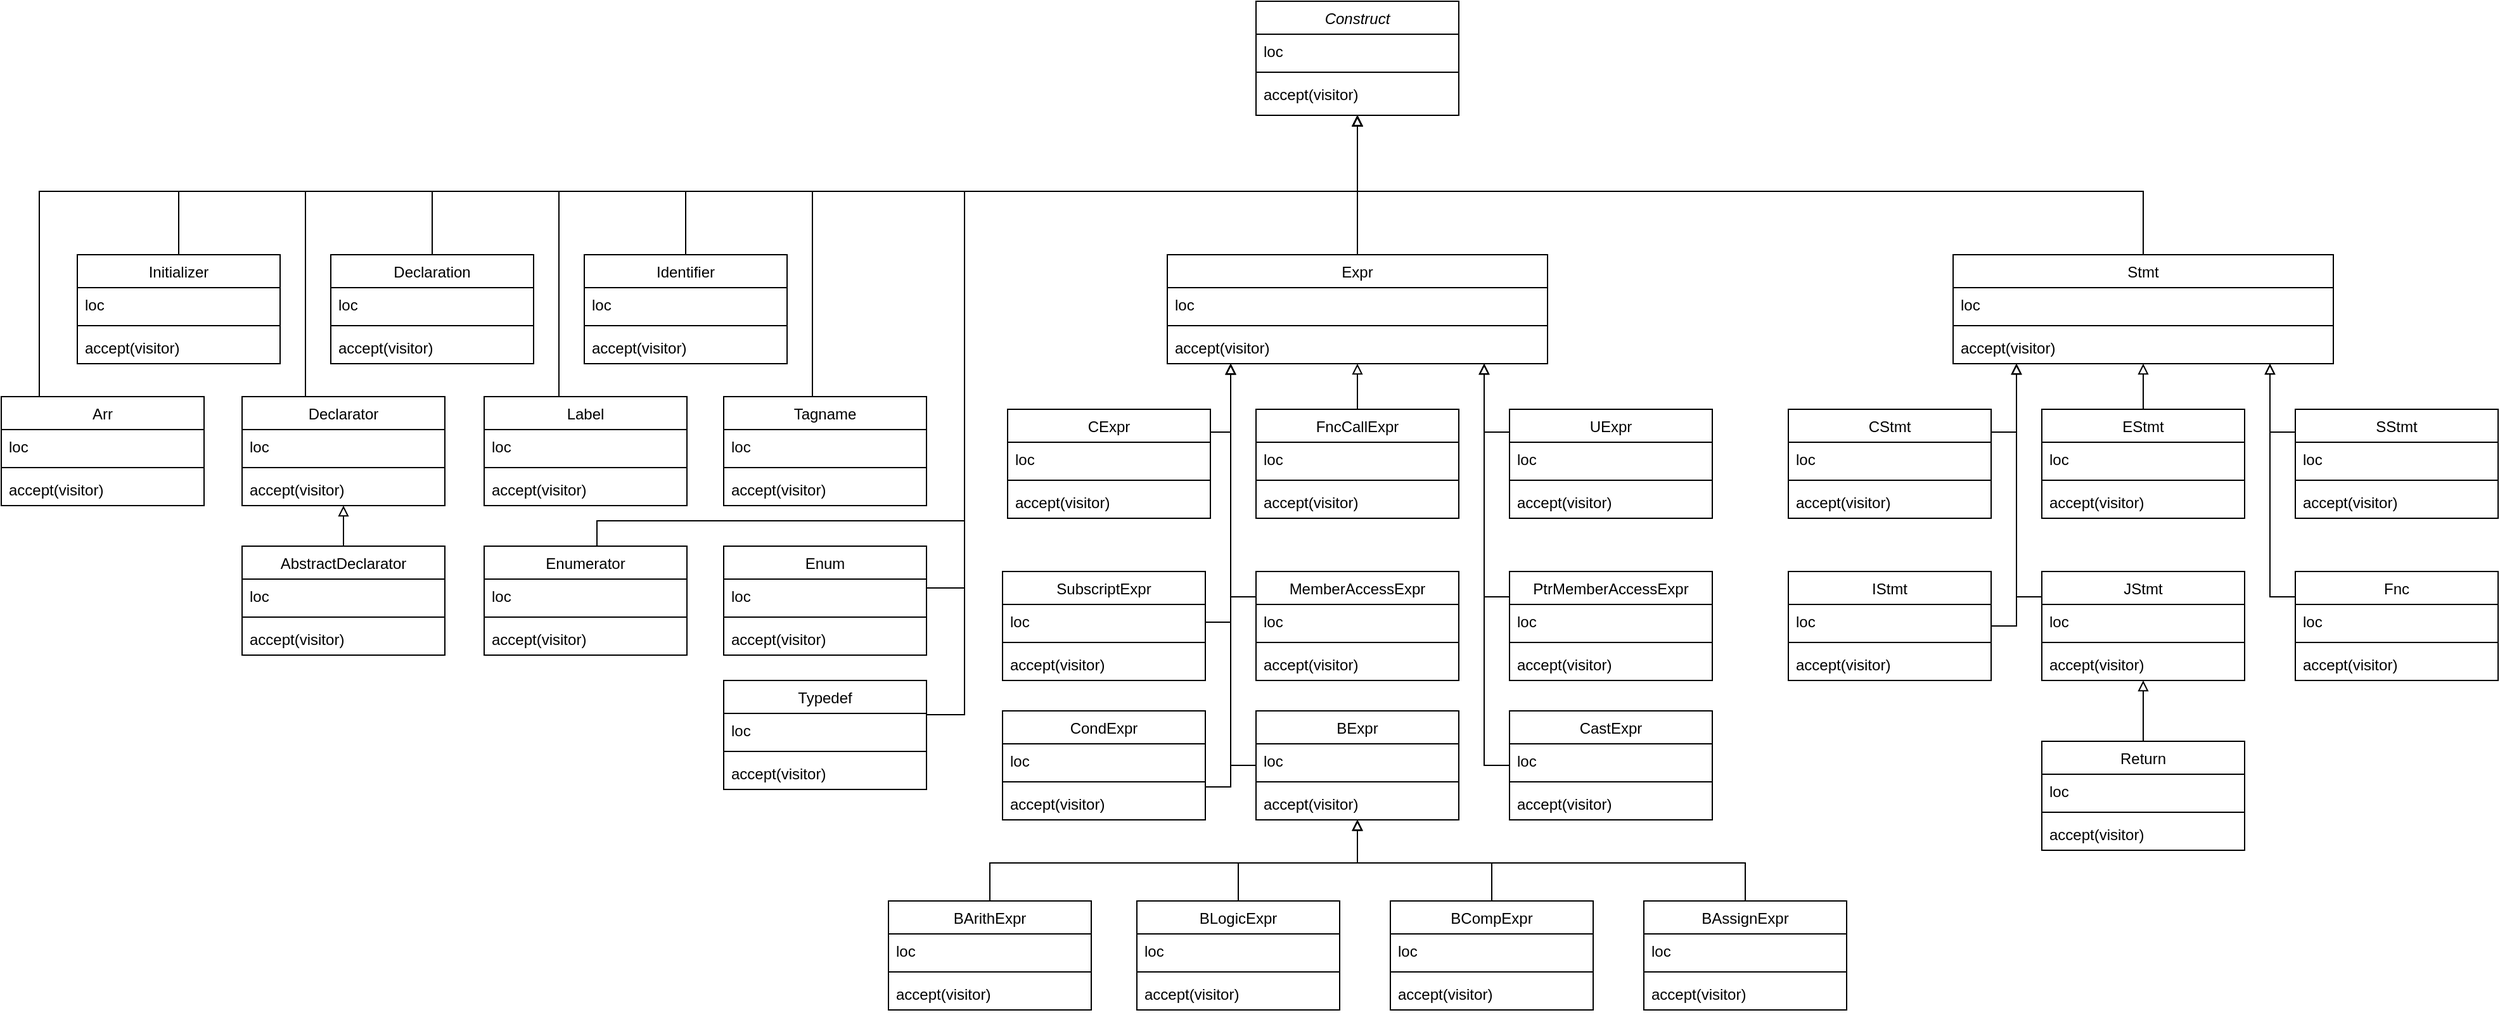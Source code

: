 <mxfile version="25.0.2">
  <diagram id="C5RBs43oDa-KdzZeNtuy" name="Page-1">
    <mxGraphModel dx="1404" dy="1299" grid="1" gridSize="10" guides="1" tooltips="1" connect="1" arrows="1" fold="1" page="1" pageScale="1" pageWidth="827" pageHeight="1169" math="0" shadow="0">
      <root>
        <mxCell id="WIyWlLk6GJQsqaUBKTNV-0" />
        <mxCell id="WIyWlLk6GJQsqaUBKTNV-1" parent="WIyWlLk6GJQsqaUBKTNV-0" />
        <mxCell id="WY_UJ87TMewJ3u5AnpAg-9" style="edgeStyle=orthogonalEdgeStyle;rounded=0;orthogonalLoop=1;jettySize=auto;html=1;endArrow=block;endFill=0;" edge="1" parent="WIyWlLk6GJQsqaUBKTNV-1" source="WY_UJ87TMewJ3u5AnpAg-5" target="ymBNnfjRftJev7QL5nc8-0">
          <mxGeometry relative="1" as="geometry">
            <Array as="points">
              <mxPoint x="1300" y="180" />
              <mxPoint x="1930" y="180" />
            </Array>
          </mxGeometry>
        </mxCell>
        <mxCell id="WY_UJ87TMewJ3u5AnpAg-4" style="edgeStyle=orthogonalEdgeStyle;rounded=0;orthogonalLoop=1;jettySize=auto;html=1;endArrow=block;endFill=0;" edge="1" parent="WIyWlLk6GJQsqaUBKTNV-1" source="WY_UJ87TMewJ3u5AnpAg-0" target="ymBNnfjRftJev7QL5nc8-0">
          <mxGeometry relative="1" as="geometry">
            <Array as="points">
              <mxPoint x="1330" y="440" />
              <mxPoint x="1620" y="440" />
              <mxPoint x="1620" y="180" />
              <mxPoint x="1930" y="180" />
            </Array>
          </mxGeometry>
        </mxCell>
        <mxCell id="ymBNnfjRftJev7QL5nc8-0" value="Construct" style="swimlane;fontStyle=2;align=center;verticalAlign=top;childLayout=stackLayout;horizontal=1;startSize=26;horizontalStack=0;resizeParent=1;resizeLast=0;collapsible=1;marginBottom=0;rounded=0;shadow=0;strokeWidth=1;" parent="WIyWlLk6GJQsqaUBKTNV-1" vertex="1">
          <mxGeometry x="1850" y="30" width="160" height="90" as="geometry">
            <mxRectangle x="940" y="120" width="160" height="26" as="alternateBounds" />
          </mxGeometry>
        </mxCell>
        <mxCell id="ymBNnfjRftJev7QL5nc8-3" value="loc" style="text;align=left;verticalAlign=top;spacingLeft=4;spacingRight=4;overflow=hidden;rotatable=0;points=[[0,0.5],[1,0.5]];portConstraint=eastwest;rounded=0;shadow=0;html=0;" parent="ymBNnfjRftJev7QL5nc8-0" vertex="1">
          <mxGeometry y="26" width="160" height="26" as="geometry" />
        </mxCell>
        <mxCell id="ymBNnfjRftJev7QL5nc8-4" value="" style="line;html=1;strokeWidth=1;align=left;verticalAlign=middle;spacingTop=-1;spacingLeft=3;spacingRight=3;rotatable=0;labelPosition=right;points=[];portConstraint=eastwest;" parent="ymBNnfjRftJev7QL5nc8-0" vertex="1">
          <mxGeometry y="52" width="160" height="8" as="geometry" />
        </mxCell>
        <mxCell id="ymBNnfjRftJev7QL5nc8-10" value="accept(visitor)" style="text;align=left;verticalAlign=top;spacingLeft=4;spacingRight=4;overflow=hidden;rotatable=0;points=[[0,0.5],[1,0.5]];portConstraint=eastwest;rounded=0;shadow=0;html=0;" parent="ymBNnfjRftJev7QL5nc8-0" vertex="1">
          <mxGeometry y="60" width="160" height="26" as="geometry" />
        </mxCell>
        <mxCell id="ymBNnfjRftJev7QL5nc8-166" style="edgeStyle=orthogonalEdgeStyle;rounded=0;orthogonalLoop=1;jettySize=auto;html=1;endArrow=block;endFill=0;" parent="WIyWlLk6GJQsqaUBKTNV-1" source="ymBNnfjRftJev7QL5nc8-6" target="ymBNnfjRftJev7QL5nc8-0" edge="1">
          <mxGeometry relative="1" as="geometry">
            <Array as="points">
              <mxPoint x="890" y="180" />
              <mxPoint x="1930" y="180" />
            </Array>
          </mxGeometry>
        </mxCell>
        <mxCell id="ymBNnfjRftJev7QL5nc8-6" value="Arr" style="swimlane;fontStyle=0;align=center;verticalAlign=top;childLayout=stackLayout;horizontal=1;startSize=26;horizontalStack=0;resizeParent=1;resizeLast=0;collapsible=1;marginBottom=0;rounded=0;shadow=0;strokeWidth=1;" parent="WIyWlLk6GJQsqaUBKTNV-1" vertex="1">
          <mxGeometry x="860" y="342" width="160" height="86" as="geometry">
            <mxRectangle x="340" y="380" width="170" height="26" as="alternateBounds" />
          </mxGeometry>
        </mxCell>
        <mxCell id="ymBNnfjRftJev7QL5nc8-19" value="loc" style="text;align=left;verticalAlign=top;spacingLeft=4;spacingRight=4;overflow=hidden;rotatable=0;points=[[0,0.5],[1,0.5]];portConstraint=eastwest;rounded=0;shadow=0;html=0;" parent="ymBNnfjRftJev7QL5nc8-6" vertex="1">
          <mxGeometry y="26" width="160" height="26" as="geometry" />
        </mxCell>
        <mxCell id="ymBNnfjRftJev7QL5nc8-8" value="" style="line;html=1;strokeWidth=1;align=left;verticalAlign=middle;spacingTop=-1;spacingLeft=3;spacingRight=3;rotatable=0;labelPosition=right;points=[];portConstraint=eastwest;" parent="ymBNnfjRftJev7QL5nc8-6" vertex="1">
          <mxGeometry y="52" width="160" height="8" as="geometry" />
        </mxCell>
        <mxCell id="ymBNnfjRftJev7QL5nc8-18" value="accept(visitor)" style="text;align=left;verticalAlign=top;spacingLeft=4;spacingRight=4;overflow=hidden;rotatable=0;points=[[0,0.5],[1,0.5]];portConstraint=eastwest;rounded=0;shadow=0;html=0;" parent="ymBNnfjRftJev7QL5nc8-6" vertex="1">
          <mxGeometry y="60" width="160" height="26" as="geometry" />
        </mxCell>
        <mxCell id="ymBNnfjRftJev7QL5nc8-157" style="edgeStyle=orthogonalEdgeStyle;rounded=0;orthogonalLoop=1;jettySize=auto;html=1;endArrow=block;endFill=0;" parent="WIyWlLk6GJQsqaUBKTNV-1" source="ymBNnfjRftJev7QL5nc8-20" target="ymBNnfjRftJev7QL5nc8-0" edge="1">
          <mxGeometry relative="1" as="geometry">
            <Array as="points">
              <mxPoint x="1000" y="180" />
              <mxPoint x="1930" y="180" />
            </Array>
          </mxGeometry>
        </mxCell>
        <mxCell id="ymBNnfjRftJev7QL5nc8-20" value="Initializer" style="swimlane;fontStyle=0;align=center;verticalAlign=top;childLayout=stackLayout;horizontal=1;startSize=26;horizontalStack=0;resizeParent=1;resizeLast=0;collapsible=1;marginBottom=0;rounded=0;shadow=0;strokeWidth=1;" parent="WIyWlLk6GJQsqaUBKTNV-1" vertex="1">
          <mxGeometry x="920" y="230" width="160" height="86" as="geometry">
            <mxRectangle x="340" y="380" width="170" height="26" as="alternateBounds" />
          </mxGeometry>
        </mxCell>
        <mxCell id="ymBNnfjRftJev7QL5nc8-21" value="loc" style="text;align=left;verticalAlign=top;spacingLeft=4;spacingRight=4;overflow=hidden;rotatable=0;points=[[0,0.5],[1,0.5]];portConstraint=eastwest;rounded=0;shadow=0;html=0;" parent="ymBNnfjRftJev7QL5nc8-20" vertex="1">
          <mxGeometry y="26" width="160" height="26" as="geometry" />
        </mxCell>
        <mxCell id="ymBNnfjRftJev7QL5nc8-22" value="" style="line;html=1;strokeWidth=1;align=left;verticalAlign=middle;spacingTop=-1;spacingLeft=3;spacingRight=3;rotatable=0;labelPosition=right;points=[];portConstraint=eastwest;" parent="ymBNnfjRftJev7QL5nc8-20" vertex="1">
          <mxGeometry y="52" width="160" height="8" as="geometry" />
        </mxCell>
        <mxCell id="ymBNnfjRftJev7QL5nc8-23" value="accept(visitor)" style="text;align=left;verticalAlign=top;spacingLeft=4;spacingRight=4;overflow=hidden;rotatable=0;points=[[0,0.5],[1,0.5]];portConstraint=eastwest;rounded=0;shadow=0;html=0;" parent="ymBNnfjRftJev7QL5nc8-20" vertex="1">
          <mxGeometry y="60" width="160" height="26" as="geometry" />
        </mxCell>
        <mxCell id="ymBNnfjRftJev7QL5nc8-165" style="edgeStyle=orthogonalEdgeStyle;rounded=0;orthogonalLoop=1;jettySize=auto;html=1;endArrow=block;endFill=0;" parent="WIyWlLk6GJQsqaUBKTNV-1" source="ymBNnfjRftJev7QL5nc8-24" target="ymBNnfjRftJev7QL5nc8-0" edge="1">
          <mxGeometry relative="1" as="geometry">
            <Array as="points">
              <mxPoint x="1100" y="180" />
              <mxPoint x="1930" y="180" />
            </Array>
          </mxGeometry>
        </mxCell>
        <mxCell id="ymBNnfjRftJev7QL5nc8-24" value="Declarator" style="swimlane;fontStyle=0;align=center;verticalAlign=top;childLayout=stackLayout;horizontal=1;startSize=26;horizontalStack=0;resizeParent=1;resizeLast=0;collapsible=1;marginBottom=0;rounded=0;shadow=0;strokeWidth=1;" parent="WIyWlLk6GJQsqaUBKTNV-1" vertex="1">
          <mxGeometry x="1050" y="342" width="160" height="86" as="geometry">
            <mxRectangle x="340" y="380" width="170" height="26" as="alternateBounds" />
          </mxGeometry>
        </mxCell>
        <mxCell id="ymBNnfjRftJev7QL5nc8-25" value="loc" style="text;align=left;verticalAlign=top;spacingLeft=4;spacingRight=4;overflow=hidden;rotatable=0;points=[[0,0.5],[1,0.5]];portConstraint=eastwest;rounded=0;shadow=0;html=0;" parent="ymBNnfjRftJev7QL5nc8-24" vertex="1">
          <mxGeometry y="26" width="160" height="26" as="geometry" />
        </mxCell>
        <mxCell id="ymBNnfjRftJev7QL5nc8-26" value="" style="line;html=1;strokeWidth=1;align=left;verticalAlign=middle;spacingTop=-1;spacingLeft=3;spacingRight=3;rotatable=0;labelPosition=right;points=[];portConstraint=eastwest;" parent="ymBNnfjRftJev7QL5nc8-24" vertex="1">
          <mxGeometry y="52" width="160" height="8" as="geometry" />
        </mxCell>
        <mxCell id="ymBNnfjRftJev7QL5nc8-27" value="accept(visitor)" style="text;align=left;verticalAlign=top;spacingLeft=4;spacingRight=4;overflow=hidden;rotatable=0;points=[[0,0.5],[1,0.5]];portConstraint=eastwest;rounded=0;shadow=0;html=0;" parent="ymBNnfjRftJev7QL5nc8-24" vertex="1">
          <mxGeometry y="60" width="160" height="26" as="geometry" />
        </mxCell>
        <mxCell id="ymBNnfjRftJev7QL5nc8-141" style="edgeStyle=orthogonalEdgeStyle;rounded=0;orthogonalLoop=1;jettySize=auto;html=1;endArrow=block;endFill=0;" parent="WIyWlLk6GJQsqaUBKTNV-1" source="ymBNnfjRftJev7QL5nc8-28" target="ymBNnfjRftJev7QL5nc8-24" edge="1">
          <mxGeometry relative="1" as="geometry" />
        </mxCell>
        <mxCell id="ymBNnfjRftJev7QL5nc8-28" value="AbstractDeclarator" style="swimlane;fontStyle=0;align=center;verticalAlign=top;childLayout=stackLayout;horizontal=1;startSize=26;horizontalStack=0;resizeParent=1;resizeLast=0;collapsible=1;marginBottom=0;rounded=0;shadow=0;strokeWidth=1;" parent="WIyWlLk6GJQsqaUBKTNV-1" vertex="1">
          <mxGeometry x="1050" y="460" width="160" height="86" as="geometry">
            <mxRectangle x="340" y="380" width="170" height="26" as="alternateBounds" />
          </mxGeometry>
        </mxCell>
        <mxCell id="ymBNnfjRftJev7QL5nc8-29" value="loc" style="text;align=left;verticalAlign=top;spacingLeft=4;spacingRight=4;overflow=hidden;rotatable=0;points=[[0,0.5],[1,0.5]];portConstraint=eastwest;rounded=0;shadow=0;html=0;" parent="ymBNnfjRftJev7QL5nc8-28" vertex="1">
          <mxGeometry y="26" width="160" height="26" as="geometry" />
        </mxCell>
        <mxCell id="ymBNnfjRftJev7QL5nc8-30" value="" style="line;html=1;strokeWidth=1;align=left;verticalAlign=middle;spacingTop=-1;spacingLeft=3;spacingRight=3;rotatable=0;labelPosition=right;points=[];portConstraint=eastwest;" parent="ymBNnfjRftJev7QL5nc8-28" vertex="1">
          <mxGeometry y="52" width="160" height="8" as="geometry" />
        </mxCell>
        <mxCell id="ymBNnfjRftJev7QL5nc8-31" value="accept(visitor)" style="text;align=left;verticalAlign=top;spacingLeft=4;spacingRight=4;overflow=hidden;rotatable=0;points=[[0,0.5],[1,0.5]];portConstraint=eastwest;rounded=0;shadow=0;html=0;" parent="ymBNnfjRftJev7QL5nc8-28" vertex="1">
          <mxGeometry y="60" width="160" height="26" as="geometry" />
        </mxCell>
        <mxCell id="ymBNnfjRftJev7QL5nc8-160" style="edgeStyle=orthogonalEdgeStyle;rounded=0;orthogonalLoop=1;jettySize=auto;html=1;endArrow=block;endFill=0;" parent="WIyWlLk6GJQsqaUBKTNV-1" source="ymBNnfjRftJev7QL5nc8-32" target="ymBNnfjRftJev7QL5nc8-0" edge="1">
          <mxGeometry relative="1" as="geometry">
            <Array as="points">
              <mxPoint x="1200" y="180" />
              <mxPoint x="1930" y="180" />
            </Array>
          </mxGeometry>
        </mxCell>
        <mxCell id="ymBNnfjRftJev7QL5nc8-32" value="Declaration" style="swimlane;fontStyle=0;align=center;verticalAlign=top;childLayout=stackLayout;horizontal=1;startSize=26;horizontalStack=0;resizeParent=1;resizeLast=0;collapsible=1;marginBottom=0;rounded=0;shadow=0;strokeWidth=1;" parent="WIyWlLk6GJQsqaUBKTNV-1" vertex="1">
          <mxGeometry x="1120" y="230" width="160" height="86" as="geometry">
            <mxRectangle x="340" y="380" width="170" height="26" as="alternateBounds" />
          </mxGeometry>
        </mxCell>
        <mxCell id="ymBNnfjRftJev7QL5nc8-33" value="loc" style="text;align=left;verticalAlign=top;spacingLeft=4;spacingRight=4;overflow=hidden;rotatable=0;points=[[0,0.5],[1,0.5]];portConstraint=eastwest;rounded=0;shadow=0;html=0;" parent="ymBNnfjRftJev7QL5nc8-32" vertex="1">
          <mxGeometry y="26" width="160" height="26" as="geometry" />
        </mxCell>
        <mxCell id="ymBNnfjRftJev7QL5nc8-34" value="" style="line;html=1;strokeWidth=1;align=left;verticalAlign=middle;spacingTop=-1;spacingLeft=3;spacingRight=3;rotatable=0;labelPosition=right;points=[];portConstraint=eastwest;" parent="ymBNnfjRftJev7QL5nc8-32" vertex="1">
          <mxGeometry y="52" width="160" height="8" as="geometry" />
        </mxCell>
        <mxCell id="ymBNnfjRftJev7QL5nc8-35" value="accept(visitor)" style="text;align=left;verticalAlign=top;spacingLeft=4;spacingRight=4;overflow=hidden;rotatable=0;points=[[0,0.5],[1,0.5]];portConstraint=eastwest;rounded=0;shadow=0;html=0;" parent="ymBNnfjRftJev7QL5nc8-32" vertex="1">
          <mxGeometry y="60" width="160" height="26" as="geometry" />
        </mxCell>
        <mxCell id="ymBNnfjRftJev7QL5nc8-164" style="edgeStyle=orthogonalEdgeStyle;rounded=0;orthogonalLoop=1;jettySize=auto;html=1;endArrow=block;endFill=0;" parent="WIyWlLk6GJQsqaUBKTNV-1" source="ymBNnfjRftJev7QL5nc8-36" target="ymBNnfjRftJev7QL5nc8-0" edge="1">
          <mxGeometry relative="1" as="geometry">
            <Array as="points">
              <mxPoint x="1620" y="493" />
              <mxPoint x="1620" y="180" />
              <mxPoint x="1930" y="180" />
            </Array>
          </mxGeometry>
        </mxCell>
        <mxCell id="ymBNnfjRftJev7QL5nc8-36" value="Enum" style="swimlane;fontStyle=0;align=center;verticalAlign=top;childLayout=stackLayout;horizontal=1;startSize=26;horizontalStack=0;resizeParent=1;resizeLast=0;collapsible=1;marginBottom=0;rounded=0;shadow=0;strokeWidth=1;" parent="WIyWlLk6GJQsqaUBKTNV-1" vertex="1">
          <mxGeometry x="1430" y="460" width="160" height="86" as="geometry">
            <mxRectangle x="340" y="380" width="170" height="26" as="alternateBounds" />
          </mxGeometry>
        </mxCell>
        <mxCell id="ymBNnfjRftJev7QL5nc8-37" value="loc" style="text;align=left;verticalAlign=top;spacingLeft=4;spacingRight=4;overflow=hidden;rotatable=0;points=[[0,0.5],[1,0.5]];portConstraint=eastwest;rounded=0;shadow=0;html=0;" parent="ymBNnfjRftJev7QL5nc8-36" vertex="1">
          <mxGeometry y="26" width="160" height="26" as="geometry" />
        </mxCell>
        <mxCell id="ymBNnfjRftJev7QL5nc8-38" value="" style="line;html=1;strokeWidth=1;align=left;verticalAlign=middle;spacingTop=-1;spacingLeft=3;spacingRight=3;rotatable=0;labelPosition=right;points=[];portConstraint=eastwest;" parent="ymBNnfjRftJev7QL5nc8-36" vertex="1">
          <mxGeometry y="52" width="160" height="8" as="geometry" />
        </mxCell>
        <mxCell id="ymBNnfjRftJev7QL5nc8-39" value="accept(visitor)" style="text;align=left;verticalAlign=top;spacingLeft=4;spacingRight=4;overflow=hidden;rotatable=0;points=[[0,0.5],[1,0.5]];portConstraint=eastwest;rounded=0;shadow=0;html=0;" parent="ymBNnfjRftJev7QL5nc8-36" vertex="1">
          <mxGeometry y="60" width="160" height="26" as="geometry" />
        </mxCell>
        <mxCell id="ymBNnfjRftJev7QL5nc8-158" style="edgeStyle=orthogonalEdgeStyle;rounded=0;orthogonalLoop=1;jettySize=auto;html=1;endArrow=block;endFill=0;" parent="WIyWlLk6GJQsqaUBKTNV-1" source="ymBNnfjRftJev7QL5nc8-40" target="ymBNnfjRftJev7QL5nc8-0" edge="1">
          <mxGeometry relative="1" as="geometry">
            <Array as="points">
              <mxPoint x="1930" y="150" />
              <mxPoint x="1930" y="150" />
            </Array>
          </mxGeometry>
        </mxCell>
        <mxCell id="ymBNnfjRftJev7QL5nc8-40" value="Expr" style="swimlane;fontStyle=0;align=center;verticalAlign=top;childLayout=stackLayout;horizontal=1;startSize=26;horizontalStack=0;resizeParent=1;resizeLast=0;collapsible=1;marginBottom=0;rounded=0;shadow=0;strokeWidth=1;" parent="WIyWlLk6GJQsqaUBKTNV-1" vertex="1">
          <mxGeometry x="1780" y="230" width="300" height="86" as="geometry">
            <mxRectangle x="340" y="380" width="170" height="26" as="alternateBounds" />
          </mxGeometry>
        </mxCell>
        <mxCell id="ymBNnfjRftJev7QL5nc8-41" value="loc" style="text;align=left;verticalAlign=top;spacingLeft=4;spacingRight=4;overflow=hidden;rotatable=0;points=[[0,0.5],[1,0.5]];portConstraint=eastwest;rounded=0;shadow=0;html=0;" parent="ymBNnfjRftJev7QL5nc8-40" vertex="1">
          <mxGeometry y="26" width="300" height="26" as="geometry" />
        </mxCell>
        <mxCell id="ymBNnfjRftJev7QL5nc8-42" value="" style="line;html=1;strokeWidth=1;align=left;verticalAlign=middle;spacingTop=-1;spacingLeft=3;spacingRight=3;rotatable=0;labelPosition=right;points=[];portConstraint=eastwest;" parent="ymBNnfjRftJev7QL5nc8-40" vertex="1">
          <mxGeometry y="52" width="300" height="8" as="geometry" />
        </mxCell>
        <mxCell id="ymBNnfjRftJev7QL5nc8-43" value="accept(visitor)" style="text;align=left;verticalAlign=top;spacingLeft=4;spacingRight=4;overflow=hidden;rotatable=0;points=[[0,0.5],[1,0.5]];portConstraint=eastwest;rounded=0;shadow=0;html=0;" parent="ymBNnfjRftJev7QL5nc8-40" vertex="1">
          <mxGeometry y="60" width="300" height="26" as="geometry" />
        </mxCell>
        <mxCell id="ymBNnfjRftJev7QL5nc8-178" style="edgeStyle=orthogonalEdgeStyle;rounded=0;orthogonalLoop=1;jettySize=auto;html=1;endArrow=block;endFill=0;" parent="WIyWlLk6GJQsqaUBKTNV-1" source="ymBNnfjRftJev7QL5nc8-44" target="ymBNnfjRftJev7QL5nc8-40" edge="1">
          <mxGeometry relative="1" as="geometry">
            <Array as="points">
              <mxPoint x="2030" y="370" />
            </Array>
          </mxGeometry>
        </mxCell>
        <mxCell id="ymBNnfjRftJev7QL5nc8-44" value="UExpr" style="swimlane;fontStyle=0;align=center;verticalAlign=top;childLayout=stackLayout;horizontal=1;startSize=26;horizontalStack=0;resizeParent=1;resizeLast=0;collapsible=1;marginBottom=0;rounded=0;shadow=0;strokeWidth=1;" parent="WIyWlLk6GJQsqaUBKTNV-1" vertex="1">
          <mxGeometry x="2050" y="352" width="160" height="86" as="geometry">
            <mxRectangle x="340" y="380" width="170" height="26" as="alternateBounds" />
          </mxGeometry>
        </mxCell>
        <mxCell id="ymBNnfjRftJev7QL5nc8-45" value="loc" style="text;align=left;verticalAlign=top;spacingLeft=4;spacingRight=4;overflow=hidden;rotatable=0;points=[[0,0.5],[1,0.5]];portConstraint=eastwest;rounded=0;shadow=0;html=0;" parent="ymBNnfjRftJev7QL5nc8-44" vertex="1">
          <mxGeometry y="26" width="160" height="26" as="geometry" />
        </mxCell>
        <mxCell id="ymBNnfjRftJev7QL5nc8-46" value="" style="line;html=1;strokeWidth=1;align=left;verticalAlign=middle;spacingTop=-1;spacingLeft=3;spacingRight=3;rotatable=0;labelPosition=right;points=[];portConstraint=eastwest;" parent="ymBNnfjRftJev7QL5nc8-44" vertex="1">
          <mxGeometry y="52" width="160" height="8" as="geometry" />
        </mxCell>
        <mxCell id="ymBNnfjRftJev7QL5nc8-47" value="accept(visitor)" style="text;align=left;verticalAlign=top;spacingLeft=4;spacingRight=4;overflow=hidden;rotatable=0;points=[[0,0.5],[1,0.5]];portConstraint=eastwest;rounded=0;shadow=0;html=0;" parent="ymBNnfjRftJev7QL5nc8-44" vertex="1">
          <mxGeometry y="60" width="160" height="26" as="geometry" />
        </mxCell>
        <mxCell id="ymBNnfjRftJev7QL5nc8-180" style="edgeStyle=orthogonalEdgeStyle;rounded=0;orthogonalLoop=1;jettySize=auto;html=1;endArrow=block;endFill=0;" parent="WIyWlLk6GJQsqaUBKTNV-1" source="ymBNnfjRftJev7QL5nc8-48" target="ymBNnfjRftJev7QL5nc8-40" edge="1">
          <mxGeometry relative="1" as="geometry">
            <Array as="points">
              <mxPoint x="1830" y="633" />
            </Array>
          </mxGeometry>
        </mxCell>
        <mxCell id="ymBNnfjRftJev7QL5nc8-48" value="BExpr" style="swimlane;fontStyle=0;align=center;verticalAlign=top;childLayout=stackLayout;horizontal=1;startSize=26;horizontalStack=0;resizeParent=1;resizeLast=0;collapsible=1;marginBottom=0;rounded=0;shadow=0;strokeWidth=1;" parent="WIyWlLk6GJQsqaUBKTNV-1" vertex="1">
          <mxGeometry x="1850" y="590" width="160" height="86" as="geometry">
            <mxRectangle x="340" y="380" width="170" height="26" as="alternateBounds" />
          </mxGeometry>
        </mxCell>
        <mxCell id="ymBNnfjRftJev7QL5nc8-49" value="loc" style="text;align=left;verticalAlign=top;spacingLeft=4;spacingRight=4;overflow=hidden;rotatable=0;points=[[0,0.5],[1,0.5]];portConstraint=eastwest;rounded=0;shadow=0;html=0;" parent="ymBNnfjRftJev7QL5nc8-48" vertex="1">
          <mxGeometry y="26" width="160" height="26" as="geometry" />
        </mxCell>
        <mxCell id="ymBNnfjRftJev7QL5nc8-50" value="" style="line;html=1;strokeWidth=1;align=left;verticalAlign=middle;spacingTop=-1;spacingLeft=3;spacingRight=3;rotatable=0;labelPosition=right;points=[];portConstraint=eastwest;" parent="ymBNnfjRftJev7QL5nc8-48" vertex="1">
          <mxGeometry y="52" width="160" height="8" as="geometry" />
        </mxCell>
        <mxCell id="ymBNnfjRftJev7QL5nc8-51" value="accept(visitor)" style="text;align=left;verticalAlign=top;spacingLeft=4;spacingRight=4;overflow=hidden;rotatable=0;points=[[0,0.5],[1,0.5]];portConstraint=eastwest;rounded=0;shadow=0;html=0;" parent="ymBNnfjRftJev7QL5nc8-48" vertex="1">
          <mxGeometry y="60" width="160" height="26" as="geometry" />
        </mxCell>
        <mxCell id="ymBNnfjRftJev7QL5nc8-184" style="edgeStyle=orthogonalEdgeStyle;rounded=0;orthogonalLoop=1;jettySize=auto;html=1;endArrow=block;endFill=0;" parent="WIyWlLk6GJQsqaUBKTNV-1" source="ymBNnfjRftJev7QL5nc8-52" target="ymBNnfjRftJev7QL5nc8-48" edge="1">
          <mxGeometry relative="1" as="geometry">
            <Array as="points">
              <mxPoint x="2236" y="710" />
              <mxPoint x="1930" y="710" />
            </Array>
          </mxGeometry>
        </mxCell>
        <mxCell id="ymBNnfjRftJev7QL5nc8-52" value="BAssignExpr" style="swimlane;fontStyle=0;align=center;verticalAlign=top;childLayout=stackLayout;horizontal=1;startSize=26;horizontalStack=0;resizeParent=1;resizeLast=0;collapsible=1;marginBottom=0;rounded=0;shadow=0;strokeWidth=1;" parent="WIyWlLk6GJQsqaUBKTNV-1" vertex="1">
          <mxGeometry x="2156" y="740" width="160" height="86" as="geometry">
            <mxRectangle x="340" y="380" width="170" height="26" as="alternateBounds" />
          </mxGeometry>
        </mxCell>
        <mxCell id="ymBNnfjRftJev7QL5nc8-53" value="loc" style="text;align=left;verticalAlign=top;spacingLeft=4;spacingRight=4;overflow=hidden;rotatable=0;points=[[0,0.5],[1,0.5]];portConstraint=eastwest;rounded=0;shadow=0;html=0;" parent="ymBNnfjRftJev7QL5nc8-52" vertex="1">
          <mxGeometry y="26" width="160" height="26" as="geometry" />
        </mxCell>
        <mxCell id="ymBNnfjRftJev7QL5nc8-54" value="" style="line;html=1;strokeWidth=1;align=left;verticalAlign=middle;spacingTop=-1;spacingLeft=3;spacingRight=3;rotatable=0;labelPosition=right;points=[];portConstraint=eastwest;" parent="ymBNnfjRftJev7QL5nc8-52" vertex="1">
          <mxGeometry y="52" width="160" height="8" as="geometry" />
        </mxCell>
        <mxCell id="ymBNnfjRftJev7QL5nc8-55" value="accept(visitor)" style="text;align=left;verticalAlign=top;spacingLeft=4;spacingRight=4;overflow=hidden;rotatable=0;points=[[0,0.5],[1,0.5]];portConstraint=eastwest;rounded=0;shadow=0;html=0;" parent="ymBNnfjRftJev7QL5nc8-52" vertex="1">
          <mxGeometry y="60" width="160" height="26" as="geometry" />
        </mxCell>
        <mxCell id="ymBNnfjRftJev7QL5nc8-181" style="edgeStyle=orthogonalEdgeStyle;rounded=0;orthogonalLoop=1;jettySize=auto;html=1;endArrow=block;endFill=0;" parent="WIyWlLk6GJQsqaUBKTNV-1" source="ymBNnfjRftJev7QL5nc8-56" target="ymBNnfjRftJev7QL5nc8-48" edge="1">
          <mxGeometry relative="1" as="geometry">
            <Array as="points">
              <mxPoint x="1640" y="710" />
              <mxPoint x="1930" y="710" />
            </Array>
          </mxGeometry>
        </mxCell>
        <mxCell id="ymBNnfjRftJev7QL5nc8-56" value="BArithExpr" style="swimlane;fontStyle=0;align=center;verticalAlign=top;childLayout=stackLayout;horizontal=1;startSize=26;horizontalStack=0;resizeParent=1;resizeLast=0;collapsible=1;marginBottom=0;rounded=0;shadow=0;strokeWidth=1;" parent="WIyWlLk6GJQsqaUBKTNV-1" vertex="1">
          <mxGeometry x="1560" y="740" width="160" height="86" as="geometry">
            <mxRectangle x="340" y="380" width="170" height="26" as="alternateBounds" />
          </mxGeometry>
        </mxCell>
        <mxCell id="ymBNnfjRftJev7QL5nc8-57" value="loc" style="text;align=left;verticalAlign=top;spacingLeft=4;spacingRight=4;overflow=hidden;rotatable=0;points=[[0,0.5],[1,0.5]];portConstraint=eastwest;rounded=0;shadow=0;html=0;" parent="ymBNnfjRftJev7QL5nc8-56" vertex="1">
          <mxGeometry y="26" width="160" height="26" as="geometry" />
        </mxCell>
        <mxCell id="ymBNnfjRftJev7QL5nc8-58" value="" style="line;html=1;strokeWidth=1;align=left;verticalAlign=middle;spacingTop=-1;spacingLeft=3;spacingRight=3;rotatable=0;labelPosition=right;points=[];portConstraint=eastwest;" parent="ymBNnfjRftJev7QL5nc8-56" vertex="1">
          <mxGeometry y="52" width="160" height="8" as="geometry" />
        </mxCell>
        <mxCell id="ymBNnfjRftJev7QL5nc8-59" value="accept(visitor)" style="text;align=left;verticalAlign=top;spacingLeft=4;spacingRight=4;overflow=hidden;rotatable=0;points=[[0,0.5],[1,0.5]];portConstraint=eastwest;rounded=0;shadow=0;html=0;" parent="ymBNnfjRftJev7QL5nc8-56" vertex="1">
          <mxGeometry y="60" width="160" height="26" as="geometry" />
        </mxCell>
        <mxCell id="ymBNnfjRftJev7QL5nc8-182" style="edgeStyle=orthogonalEdgeStyle;rounded=0;orthogonalLoop=1;jettySize=auto;html=1;endArrow=block;endFill=0;" parent="WIyWlLk6GJQsqaUBKTNV-1" source="ymBNnfjRftJev7QL5nc8-60" target="ymBNnfjRftJev7QL5nc8-48" edge="1">
          <mxGeometry relative="1" as="geometry">
            <Array as="points">
              <mxPoint x="1836" y="710" />
              <mxPoint x="1930" y="710" />
            </Array>
          </mxGeometry>
        </mxCell>
        <mxCell id="ymBNnfjRftJev7QL5nc8-60" value="BLogicExpr" style="swimlane;fontStyle=0;align=center;verticalAlign=top;childLayout=stackLayout;horizontal=1;startSize=26;horizontalStack=0;resizeParent=1;resizeLast=0;collapsible=1;marginBottom=0;rounded=0;shadow=0;strokeWidth=1;" parent="WIyWlLk6GJQsqaUBKTNV-1" vertex="1">
          <mxGeometry x="1756" y="740" width="160" height="86" as="geometry">
            <mxRectangle x="340" y="380" width="170" height="26" as="alternateBounds" />
          </mxGeometry>
        </mxCell>
        <mxCell id="ymBNnfjRftJev7QL5nc8-61" value="loc" style="text;align=left;verticalAlign=top;spacingLeft=4;spacingRight=4;overflow=hidden;rotatable=0;points=[[0,0.5],[1,0.5]];portConstraint=eastwest;rounded=0;shadow=0;html=0;" parent="ymBNnfjRftJev7QL5nc8-60" vertex="1">
          <mxGeometry y="26" width="160" height="26" as="geometry" />
        </mxCell>
        <mxCell id="ymBNnfjRftJev7QL5nc8-62" value="" style="line;html=1;strokeWidth=1;align=left;verticalAlign=middle;spacingTop=-1;spacingLeft=3;spacingRight=3;rotatable=0;labelPosition=right;points=[];portConstraint=eastwest;" parent="ymBNnfjRftJev7QL5nc8-60" vertex="1">
          <mxGeometry y="52" width="160" height="8" as="geometry" />
        </mxCell>
        <mxCell id="ymBNnfjRftJev7QL5nc8-63" value="accept(visitor)" style="text;align=left;verticalAlign=top;spacingLeft=4;spacingRight=4;overflow=hidden;rotatable=0;points=[[0,0.5],[1,0.5]];portConstraint=eastwest;rounded=0;shadow=0;html=0;" parent="ymBNnfjRftJev7QL5nc8-60" vertex="1">
          <mxGeometry y="60" width="160" height="26" as="geometry" />
        </mxCell>
        <mxCell id="ymBNnfjRftJev7QL5nc8-183" style="edgeStyle=orthogonalEdgeStyle;rounded=0;orthogonalLoop=1;jettySize=auto;html=1;endArrow=block;endFill=0;" parent="WIyWlLk6GJQsqaUBKTNV-1" source="ymBNnfjRftJev7QL5nc8-64" target="ymBNnfjRftJev7QL5nc8-48" edge="1">
          <mxGeometry relative="1" as="geometry">
            <Array as="points">
              <mxPoint x="2036" y="710" />
              <mxPoint x="1930" y="710" />
            </Array>
          </mxGeometry>
        </mxCell>
        <mxCell id="ymBNnfjRftJev7QL5nc8-64" value="BCompExpr" style="swimlane;fontStyle=0;align=center;verticalAlign=top;childLayout=stackLayout;horizontal=1;startSize=26;horizontalStack=0;resizeParent=1;resizeLast=0;collapsible=1;marginBottom=0;rounded=0;shadow=0;strokeWidth=1;" parent="WIyWlLk6GJQsqaUBKTNV-1" vertex="1">
          <mxGeometry x="1956" y="740" width="160" height="86" as="geometry">
            <mxRectangle x="340" y="380" width="170" height="26" as="alternateBounds" />
          </mxGeometry>
        </mxCell>
        <mxCell id="ymBNnfjRftJev7QL5nc8-65" value="loc" style="text;align=left;verticalAlign=top;spacingLeft=4;spacingRight=4;overflow=hidden;rotatable=0;points=[[0,0.5],[1,0.5]];portConstraint=eastwest;rounded=0;shadow=0;html=0;" parent="ymBNnfjRftJev7QL5nc8-64" vertex="1">
          <mxGeometry y="26" width="160" height="26" as="geometry" />
        </mxCell>
        <mxCell id="ymBNnfjRftJev7QL5nc8-66" value="" style="line;html=1;strokeWidth=1;align=left;verticalAlign=middle;spacingTop=-1;spacingLeft=3;spacingRight=3;rotatable=0;labelPosition=right;points=[];portConstraint=eastwest;" parent="ymBNnfjRftJev7QL5nc8-64" vertex="1">
          <mxGeometry y="52" width="160" height="8" as="geometry" />
        </mxCell>
        <mxCell id="ymBNnfjRftJev7QL5nc8-67" value="accept(visitor)" style="text;align=left;verticalAlign=top;spacingLeft=4;spacingRight=4;overflow=hidden;rotatable=0;points=[[0,0.5],[1,0.5]];portConstraint=eastwest;rounded=0;shadow=0;html=0;" parent="ymBNnfjRftJev7QL5nc8-64" vertex="1">
          <mxGeometry y="60" width="160" height="26" as="geometry" />
        </mxCell>
        <mxCell id="ymBNnfjRftJev7QL5nc8-179" style="edgeStyle=orthogonalEdgeStyle;rounded=0;orthogonalLoop=1;jettySize=auto;html=1;endArrow=block;endFill=0;" parent="WIyWlLk6GJQsqaUBKTNV-1" source="ymBNnfjRftJev7QL5nc8-68" target="ymBNnfjRftJev7QL5nc8-40" edge="1">
          <mxGeometry relative="1" as="geometry">
            <Array as="points">
              <mxPoint x="1830" y="520" />
            </Array>
          </mxGeometry>
        </mxCell>
        <mxCell id="ymBNnfjRftJev7QL5nc8-68" value="SubscriptExpr" style="swimlane;fontStyle=0;align=center;verticalAlign=top;childLayout=stackLayout;horizontal=1;startSize=26;horizontalStack=0;resizeParent=1;resizeLast=0;collapsible=1;marginBottom=0;rounded=0;shadow=0;strokeWidth=1;" parent="WIyWlLk6GJQsqaUBKTNV-1" vertex="1">
          <mxGeometry x="1650" y="480" width="160" height="86" as="geometry">
            <mxRectangle x="340" y="380" width="170" height="26" as="alternateBounds" />
          </mxGeometry>
        </mxCell>
        <mxCell id="ymBNnfjRftJev7QL5nc8-69" value="loc" style="text;align=left;verticalAlign=top;spacingLeft=4;spacingRight=4;overflow=hidden;rotatable=0;points=[[0,0.5],[1,0.5]];portConstraint=eastwest;rounded=0;shadow=0;html=0;" parent="ymBNnfjRftJev7QL5nc8-68" vertex="1">
          <mxGeometry y="26" width="160" height="26" as="geometry" />
        </mxCell>
        <mxCell id="ymBNnfjRftJev7QL5nc8-70" value="" style="line;html=1;strokeWidth=1;align=left;verticalAlign=middle;spacingTop=-1;spacingLeft=3;spacingRight=3;rotatable=0;labelPosition=right;points=[];portConstraint=eastwest;" parent="ymBNnfjRftJev7QL5nc8-68" vertex="1">
          <mxGeometry y="52" width="160" height="8" as="geometry" />
        </mxCell>
        <mxCell id="ymBNnfjRftJev7QL5nc8-71" value="accept(visitor)" style="text;align=left;verticalAlign=top;spacingLeft=4;spacingRight=4;overflow=hidden;rotatable=0;points=[[0,0.5],[1,0.5]];portConstraint=eastwest;rounded=0;shadow=0;html=0;" parent="ymBNnfjRftJev7QL5nc8-68" vertex="1">
          <mxGeometry y="60" width="160" height="26" as="geometry" />
        </mxCell>
        <mxCell id="ymBNnfjRftJev7QL5nc8-148" style="edgeStyle=orthogonalEdgeStyle;rounded=0;orthogonalLoop=1;jettySize=auto;html=1;endArrow=block;endFill=0;" parent="WIyWlLk6GJQsqaUBKTNV-1" source="ymBNnfjRftJev7QL5nc8-72" target="ymBNnfjRftJev7QL5nc8-40" edge="1">
          <mxGeometry relative="1" as="geometry">
            <Array as="points">
              <mxPoint x="1830" y="500" />
            </Array>
          </mxGeometry>
        </mxCell>
        <mxCell id="ymBNnfjRftJev7QL5nc8-72" value="MemberAccessExpr" style="swimlane;fontStyle=0;align=center;verticalAlign=top;childLayout=stackLayout;horizontal=1;startSize=26;horizontalStack=0;resizeParent=1;resizeLast=0;collapsible=1;marginBottom=0;rounded=0;shadow=0;strokeWidth=1;" parent="WIyWlLk6GJQsqaUBKTNV-1" vertex="1">
          <mxGeometry x="1850" y="480" width="160" height="86" as="geometry">
            <mxRectangle x="340" y="380" width="170" height="26" as="alternateBounds" />
          </mxGeometry>
        </mxCell>
        <mxCell id="ymBNnfjRftJev7QL5nc8-73" value="loc" style="text;align=left;verticalAlign=top;spacingLeft=4;spacingRight=4;overflow=hidden;rotatable=0;points=[[0,0.5],[1,0.5]];portConstraint=eastwest;rounded=0;shadow=0;html=0;" parent="ymBNnfjRftJev7QL5nc8-72" vertex="1">
          <mxGeometry y="26" width="160" height="26" as="geometry" />
        </mxCell>
        <mxCell id="ymBNnfjRftJev7QL5nc8-74" value="" style="line;html=1;strokeWidth=1;align=left;verticalAlign=middle;spacingTop=-1;spacingLeft=3;spacingRight=3;rotatable=0;labelPosition=right;points=[];portConstraint=eastwest;" parent="ymBNnfjRftJev7QL5nc8-72" vertex="1">
          <mxGeometry y="52" width="160" height="8" as="geometry" />
        </mxCell>
        <mxCell id="ymBNnfjRftJev7QL5nc8-75" value="accept(visitor)" style="text;align=left;verticalAlign=top;spacingLeft=4;spacingRight=4;overflow=hidden;rotatable=0;points=[[0,0.5],[1,0.5]];portConstraint=eastwest;rounded=0;shadow=0;html=0;" parent="ymBNnfjRftJev7QL5nc8-72" vertex="1">
          <mxGeometry y="60" width="160" height="26" as="geometry" />
        </mxCell>
        <mxCell id="ymBNnfjRftJev7QL5nc8-149" style="edgeStyle=orthogonalEdgeStyle;rounded=0;orthogonalLoop=1;jettySize=auto;html=1;endArrow=block;endFill=0;" parent="WIyWlLk6GJQsqaUBKTNV-1" source="ymBNnfjRftJev7QL5nc8-76" target="ymBNnfjRftJev7QL5nc8-40" edge="1">
          <mxGeometry relative="1" as="geometry">
            <Array as="points">
              <mxPoint x="2030" y="500" />
            </Array>
          </mxGeometry>
        </mxCell>
        <mxCell id="ymBNnfjRftJev7QL5nc8-76" value="PtrMemberAccessExpr" style="swimlane;fontStyle=0;align=center;verticalAlign=top;childLayout=stackLayout;horizontal=1;startSize=26;horizontalStack=0;resizeParent=1;resizeLast=0;collapsible=1;marginBottom=0;rounded=0;shadow=0;strokeWidth=1;" parent="WIyWlLk6GJQsqaUBKTNV-1" vertex="1">
          <mxGeometry x="2050" y="480" width="160" height="86" as="geometry">
            <mxRectangle x="340" y="380" width="170" height="26" as="alternateBounds" />
          </mxGeometry>
        </mxCell>
        <mxCell id="ymBNnfjRftJev7QL5nc8-77" value="loc" style="text;align=left;verticalAlign=top;spacingLeft=4;spacingRight=4;overflow=hidden;rotatable=0;points=[[0,0.5],[1,0.5]];portConstraint=eastwest;rounded=0;shadow=0;html=0;" parent="ymBNnfjRftJev7QL5nc8-76" vertex="1">
          <mxGeometry y="26" width="160" height="26" as="geometry" />
        </mxCell>
        <mxCell id="ymBNnfjRftJev7QL5nc8-78" value="" style="line;html=1;strokeWidth=1;align=left;verticalAlign=middle;spacingTop=-1;spacingLeft=3;spacingRight=3;rotatable=0;labelPosition=right;points=[];portConstraint=eastwest;" parent="ymBNnfjRftJev7QL5nc8-76" vertex="1">
          <mxGeometry y="52" width="160" height="8" as="geometry" />
        </mxCell>
        <mxCell id="ymBNnfjRftJev7QL5nc8-79" value="accept(visitor)" style="text;align=left;verticalAlign=top;spacingLeft=4;spacingRight=4;overflow=hidden;rotatable=0;points=[[0,0.5],[1,0.5]];portConstraint=eastwest;rounded=0;shadow=0;html=0;" parent="ymBNnfjRftJev7QL5nc8-76" vertex="1">
          <mxGeometry y="60" width="160" height="26" as="geometry" />
        </mxCell>
        <mxCell id="ymBNnfjRftJev7QL5nc8-142" style="edgeStyle=orthogonalEdgeStyle;rounded=0;orthogonalLoop=1;jettySize=auto;html=1;endArrow=block;endFill=0;" parent="WIyWlLk6GJQsqaUBKTNV-1" source="ymBNnfjRftJev7QL5nc8-80" target="ymBNnfjRftJev7QL5nc8-40" edge="1">
          <mxGeometry relative="1" as="geometry">
            <Array as="points">
              <mxPoint x="1830" y="370" />
            </Array>
          </mxGeometry>
        </mxCell>
        <mxCell id="ymBNnfjRftJev7QL5nc8-80" value="CExpr" style="swimlane;fontStyle=0;align=center;verticalAlign=top;childLayout=stackLayout;horizontal=1;startSize=26;horizontalStack=0;resizeParent=1;resizeLast=0;collapsible=1;marginBottom=0;rounded=0;shadow=0;strokeWidth=1;" parent="WIyWlLk6GJQsqaUBKTNV-1" vertex="1">
          <mxGeometry x="1654" y="352" width="160" height="86" as="geometry">
            <mxRectangle x="340" y="380" width="170" height="26" as="alternateBounds" />
          </mxGeometry>
        </mxCell>
        <mxCell id="ymBNnfjRftJev7QL5nc8-81" value="loc" style="text;align=left;verticalAlign=top;spacingLeft=4;spacingRight=4;overflow=hidden;rotatable=0;points=[[0,0.5],[1,0.5]];portConstraint=eastwest;rounded=0;shadow=0;html=0;" parent="ymBNnfjRftJev7QL5nc8-80" vertex="1">
          <mxGeometry y="26" width="160" height="26" as="geometry" />
        </mxCell>
        <mxCell id="ymBNnfjRftJev7QL5nc8-82" value="" style="line;html=1;strokeWidth=1;align=left;verticalAlign=middle;spacingTop=-1;spacingLeft=3;spacingRight=3;rotatable=0;labelPosition=right;points=[];portConstraint=eastwest;" parent="ymBNnfjRftJev7QL5nc8-80" vertex="1">
          <mxGeometry y="52" width="160" height="8" as="geometry" />
        </mxCell>
        <mxCell id="ymBNnfjRftJev7QL5nc8-83" value="accept(visitor)" style="text;align=left;verticalAlign=top;spacingLeft=4;spacingRight=4;overflow=hidden;rotatable=0;points=[[0,0.5],[1,0.5]];portConstraint=eastwest;rounded=0;shadow=0;html=0;" parent="ymBNnfjRftJev7QL5nc8-80" vertex="1">
          <mxGeometry y="60" width="160" height="26" as="geometry" />
        </mxCell>
        <mxCell id="ymBNnfjRftJev7QL5nc8-153" style="edgeStyle=orthogonalEdgeStyle;rounded=0;orthogonalLoop=1;jettySize=auto;html=1;endArrow=block;endFill=0;" parent="WIyWlLk6GJQsqaUBKTNV-1" source="ymBNnfjRftJev7QL5nc8-84" target="ymBNnfjRftJev7QL5nc8-40" edge="1">
          <mxGeometry relative="1" as="geometry" />
        </mxCell>
        <mxCell id="ymBNnfjRftJev7QL5nc8-84" value="FncCallExpr" style="swimlane;fontStyle=0;align=center;verticalAlign=top;childLayout=stackLayout;horizontal=1;startSize=26;horizontalStack=0;resizeParent=1;resizeLast=0;collapsible=1;marginBottom=0;rounded=0;shadow=0;strokeWidth=1;" parent="WIyWlLk6GJQsqaUBKTNV-1" vertex="1">
          <mxGeometry x="1850" y="352" width="160" height="86" as="geometry">
            <mxRectangle x="340" y="380" width="170" height="26" as="alternateBounds" />
          </mxGeometry>
        </mxCell>
        <mxCell id="ymBNnfjRftJev7QL5nc8-85" value="loc" style="text;align=left;verticalAlign=top;spacingLeft=4;spacingRight=4;overflow=hidden;rotatable=0;points=[[0,0.5],[1,0.5]];portConstraint=eastwest;rounded=0;shadow=0;html=0;" parent="ymBNnfjRftJev7QL5nc8-84" vertex="1">
          <mxGeometry y="26" width="160" height="26" as="geometry" />
        </mxCell>
        <mxCell id="ymBNnfjRftJev7QL5nc8-86" value="" style="line;html=1;strokeWidth=1;align=left;verticalAlign=middle;spacingTop=-1;spacingLeft=3;spacingRight=3;rotatable=0;labelPosition=right;points=[];portConstraint=eastwest;" parent="ymBNnfjRftJev7QL5nc8-84" vertex="1">
          <mxGeometry y="52" width="160" height="8" as="geometry" />
        </mxCell>
        <mxCell id="ymBNnfjRftJev7QL5nc8-87" value="accept(visitor)" style="text;align=left;verticalAlign=top;spacingLeft=4;spacingRight=4;overflow=hidden;rotatable=0;points=[[0,0.5],[1,0.5]];portConstraint=eastwest;rounded=0;shadow=0;html=0;" parent="ymBNnfjRftJev7QL5nc8-84" vertex="1">
          <mxGeometry y="60" width="160" height="26" as="geometry" />
        </mxCell>
        <mxCell id="ymBNnfjRftJev7QL5nc8-151" style="edgeStyle=orthogonalEdgeStyle;rounded=0;orthogonalLoop=1;jettySize=auto;html=1;endArrow=block;endFill=0;" parent="WIyWlLk6GJQsqaUBKTNV-1" source="ymBNnfjRftJev7QL5nc8-88" target="ymBNnfjRftJev7QL5nc8-40" edge="1">
          <mxGeometry relative="1" as="geometry">
            <Array as="points">
              <mxPoint x="2030" y="633" />
            </Array>
          </mxGeometry>
        </mxCell>
        <mxCell id="ymBNnfjRftJev7QL5nc8-88" value="CastExpr" style="swimlane;fontStyle=0;align=center;verticalAlign=top;childLayout=stackLayout;horizontal=1;startSize=26;horizontalStack=0;resizeParent=1;resizeLast=0;collapsible=1;marginBottom=0;rounded=0;shadow=0;strokeWidth=1;" parent="WIyWlLk6GJQsqaUBKTNV-1" vertex="1">
          <mxGeometry x="2050" y="590" width="160" height="86" as="geometry">
            <mxRectangle x="340" y="380" width="170" height="26" as="alternateBounds" />
          </mxGeometry>
        </mxCell>
        <mxCell id="ymBNnfjRftJev7QL5nc8-89" value="loc" style="text;align=left;verticalAlign=top;spacingLeft=4;spacingRight=4;overflow=hidden;rotatable=0;points=[[0,0.5],[1,0.5]];portConstraint=eastwest;rounded=0;shadow=0;html=0;" parent="ymBNnfjRftJev7QL5nc8-88" vertex="1">
          <mxGeometry y="26" width="160" height="26" as="geometry" />
        </mxCell>
        <mxCell id="ymBNnfjRftJev7QL5nc8-90" value="" style="line;html=1;strokeWidth=1;align=left;verticalAlign=middle;spacingTop=-1;spacingLeft=3;spacingRight=3;rotatable=0;labelPosition=right;points=[];portConstraint=eastwest;" parent="ymBNnfjRftJev7QL5nc8-88" vertex="1">
          <mxGeometry y="52" width="160" height="8" as="geometry" />
        </mxCell>
        <mxCell id="ymBNnfjRftJev7QL5nc8-91" value="accept(visitor)" style="text;align=left;verticalAlign=top;spacingLeft=4;spacingRight=4;overflow=hidden;rotatable=0;points=[[0,0.5],[1,0.5]];portConstraint=eastwest;rounded=0;shadow=0;html=0;" parent="ymBNnfjRftJev7QL5nc8-88" vertex="1">
          <mxGeometry y="60" width="160" height="26" as="geometry" />
        </mxCell>
        <mxCell id="ymBNnfjRftJev7QL5nc8-150" style="edgeStyle=orthogonalEdgeStyle;rounded=0;orthogonalLoop=1;jettySize=auto;html=1;endArrow=block;endFill=0;" parent="WIyWlLk6GJQsqaUBKTNV-1" source="ymBNnfjRftJev7QL5nc8-93" target="ymBNnfjRftJev7QL5nc8-40" edge="1">
          <mxGeometry relative="1" as="geometry">
            <Array as="points">
              <mxPoint x="1830" y="650" />
            </Array>
          </mxGeometry>
        </mxCell>
        <mxCell id="ymBNnfjRftJev7QL5nc8-93" value="CondExpr" style="swimlane;fontStyle=0;align=center;verticalAlign=top;childLayout=stackLayout;horizontal=1;startSize=26;horizontalStack=0;resizeParent=1;resizeLast=0;collapsible=1;marginBottom=0;rounded=0;shadow=0;strokeWidth=1;" parent="WIyWlLk6GJQsqaUBKTNV-1" vertex="1">
          <mxGeometry x="1650" y="590" width="160" height="86" as="geometry">
            <mxRectangle x="340" y="380" width="170" height="26" as="alternateBounds" />
          </mxGeometry>
        </mxCell>
        <mxCell id="ymBNnfjRftJev7QL5nc8-94" value="loc" style="text;align=left;verticalAlign=top;spacingLeft=4;spacingRight=4;overflow=hidden;rotatable=0;points=[[0,0.5],[1,0.5]];portConstraint=eastwest;rounded=0;shadow=0;html=0;" parent="ymBNnfjRftJev7QL5nc8-93" vertex="1">
          <mxGeometry y="26" width="160" height="26" as="geometry" />
        </mxCell>
        <mxCell id="ymBNnfjRftJev7QL5nc8-95" value="" style="line;html=1;strokeWidth=1;align=left;verticalAlign=middle;spacingTop=-1;spacingLeft=3;spacingRight=3;rotatable=0;labelPosition=right;points=[];portConstraint=eastwest;" parent="ymBNnfjRftJev7QL5nc8-93" vertex="1">
          <mxGeometry y="52" width="160" height="8" as="geometry" />
        </mxCell>
        <mxCell id="ymBNnfjRftJev7QL5nc8-96" value="accept(visitor)" style="text;align=left;verticalAlign=top;spacingLeft=4;spacingRight=4;overflow=hidden;rotatable=0;points=[[0,0.5],[1,0.5]];portConstraint=eastwest;rounded=0;shadow=0;html=0;" parent="ymBNnfjRftJev7QL5nc8-93" vertex="1">
          <mxGeometry y="60" width="160" height="26" as="geometry" />
        </mxCell>
        <mxCell id="ymBNnfjRftJev7QL5nc8-159" style="edgeStyle=orthogonalEdgeStyle;rounded=0;orthogonalLoop=1;jettySize=auto;html=1;endArrow=block;endFill=0;" parent="WIyWlLk6GJQsqaUBKTNV-1" source="ymBNnfjRftJev7QL5nc8-97" target="ymBNnfjRftJev7QL5nc8-0" edge="1">
          <mxGeometry relative="1" as="geometry">
            <Array as="points">
              <mxPoint x="2550" y="180" />
              <mxPoint x="1930" y="180" />
            </Array>
          </mxGeometry>
        </mxCell>
        <mxCell id="ymBNnfjRftJev7QL5nc8-97" value="Stmt" style="swimlane;fontStyle=0;align=center;verticalAlign=top;childLayout=stackLayout;horizontal=1;startSize=26;horizontalStack=0;resizeParent=1;resizeLast=0;collapsible=1;marginBottom=0;rounded=0;shadow=0;strokeWidth=1;" parent="WIyWlLk6GJQsqaUBKTNV-1" vertex="1">
          <mxGeometry x="2400" y="230" width="300" height="86" as="geometry">
            <mxRectangle x="340" y="380" width="170" height="26" as="alternateBounds" />
          </mxGeometry>
        </mxCell>
        <mxCell id="ymBNnfjRftJev7QL5nc8-98" value="loc" style="text;align=left;verticalAlign=top;spacingLeft=4;spacingRight=4;overflow=hidden;rotatable=0;points=[[0,0.5],[1,0.5]];portConstraint=eastwest;rounded=0;shadow=0;html=0;" parent="ymBNnfjRftJev7QL5nc8-97" vertex="1">
          <mxGeometry y="26" width="300" height="26" as="geometry" />
        </mxCell>
        <mxCell id="ymBNnfjRftJev7QL5nc8-99" value="" style="line;html=1;strokeWidth=1;align=left;verticalAlign=middle;spacingTop=-1;spacingLeft=3;spacingRight=3;rotatable=0;labelPosition=right;points=[];portConstraint=eastwest;" parent="ymBNnfjRftJev7QL5nc8-97" vertex="1">
          <mxGeometry y="52" width="300" height="8" as="geometry" />
        </mxCell>
        <mxCell id="ymBNnfjRftJev7QL5nc8-100" value="accept(visitor)" style="text;align=left;verticalAlign=top;spacingLeft=4;spacingRight=4;overflow=hidden;rotatable=0;points=[[0,0.5],[1,0.5]];portConstraint=eastwest;rounded=0;shadow=0;html=0;" parent="ymBNnfjRftJev7QL5nc8-97" vertex="1">
          <mxGeometry y="60" width="300" height="26" as="geometry" />
        </mxCell>
        <mxCell id="ymBNnfjRftJev7QL5nc8-173" style="edgeStyle=orthogonalEdgeStyle;rounded=0;orthogonalLoop=1;jettySize=auto;html=1;endArrow=block;endFill=0;" parent="WIyWlLk6GJQsqaUBKTNV-1" source="ymBNnfjRftJev7QL5nc8-101" target="ymBNnfjRftJev7QL5nc8-97" edge="1">
          <mxGeometry relative="1" as="geometry">
            <Array as="points">
              <mxPoint x="2450" y="370" />
            </Array>
          </mxGeometry>
        </mxCell>
        <mxCell id="ymBNnfjRftJev7QL5nc8-101" value="CStmt" style="swimlane;fontStyle=0;align=center;verticalAlign=top;childLayout=stackLayout;horizontal=1;startSize=26;horizontalStack=0;resizeParent=1;resizeLast=0;collapsible=1;marginBottom=0;rounded=0;shadow=0;strokeWidth=1;" parent="WIyWlLk6GJQsqaUBKTNV-1" vertex="1">
          <mxGeometry x="2270" y="352" width="160" height="86" as="geometry">
            <mxRectangle x="340" y="380" width="170" height="26" as="alternateBounds" />
          </mxGeometry>
        </mxCell>
        <mxCell id="ymBNnfjRftJev7QL5nc8-102" value="loc" style="text;align=left;verticalAlign=top;spacingLeft=4;spacingRight=4;overflow=hidden;rotatable=0;points=[[0,0.5],[1,0.5]];portConstraint=eastwest;rounded=0;shadow=0;html=0;" parent="ymBNnfjRftJev7QL5nc8-101" vertex="1">
          <mxGeometry y="26" width="160" height="26" as="geometry" />
        </mxCell>
        <mxCell id="ymBNnfjRftJev7QL5nc8-103" value="" style="line;html=1;strokeWidth=1;align=left;verticalAlign=middle;spacingTop=-1;spacingLeft=3;spacingRight=3;rotatable=0;labelPosition=right;points=[];portConstraint=eastwest;" parent="ymBNnfjRftJev7QL5nc8-101" vertex="1">
          <mxGeometry y="52" width="160" height="8" as="geometry" />
        </mxCell>
        <mxCell id="ymBNnfjRftJev7QL5nc8-104" value="accept(visitor)" style="text;align=left;verticalAlign=top;spacingLeft=4;spacingRight=4;overflow=hidden;rotatable=0;points=[[0,0.5],[1,0.5]];portConstraint=eastwest;rounded=0;shadow=0;html=0;" parent="ymBNnfjRftJev7QL5nc8-101" vertex="1">
          <mxGeometry y="60" width="160" height="26" as="geometry" />
        </mxCell>
        <mxCell id="ymBNnfjRftJev7QL5nc8-172" style="edgeStyle=orthogonalEdgeStyle;rounded=0;orthogonalLoop=1;jettySize=auto;html=1;endArrow=block;endFill=0;" parent="WIyWlLk6GJQsqaUBKTNV-1" source="ymBNnfjRftJev7QL5nc8-105" target="ymBNnfjRftJev7QL5nc8-97" edge="1">
          <mxGeometry relative="1" as="geometry" />
        </mxCell>
        <mxCell id="ymBNnfjRftJev7QL5nc8-105" value="EStmt" style="swimlane;fontStyle=0;align=center;verticalAlign=top;childLayout=stackLayout;horizontal=1;startSize=26;horizontalStack=0;resizeParent=1;resizeLast=0;collapsible=1;marginBottom=0;rounded=0;shadow=0;strokeWidth=1;" parent="WIyWlLk6GJQsqaUBKTNV-1" vertex="1">
          <mxGeometry x="2470" y="352" width="160" height="86" as="geometry">
            <mxRectangle x="340" y="380" width="170" height="26" as="alternateBounds" />
          </mxGeometry>
        </mxCell>
        <mxCell id="ymBNnfjRftJev7QL5nc8-106" value="loc" style="text;align=left;verticalAlign=top;spacingLeft=4;spacingRight=4;overflow=hidden;rotatable=0;points=[[0,0.5],[1,0.5]];portConstraint=eastwest;rounded=0;shadow=0;html=0;" parent="ymBNnfjRftJev7QL5nc8-105" vertex="1">
          <mxGeometry y="26" width="160" height="26" as="geometry" />
        </mxCell>
        <mxCell id="ymBNnfjRftJev7QL5nc8-107" value="" style="line;html=1;strokeWidth=1;align=left;verticalAlign=middle;spacingTop=-1;spacingLeft=3;spacingRight=3;rotatable=0;labelPosition=right;points=[];portConstraint=eastwest;" parent="ymBNnfjRftJev7QL5nc8-105" vertex="1">
          <mxGeometry y="52" width="160" height="8" as="geometry" />
        </mxCell>
        <mxCell id="ymBNnfjRftJev7QL5nc8-108" value="accept(visitor)" style="text;align=left;verticalAlign=top;spacingLeft=4;spacingRight=4;overflow=hidden;rotatable=0;points=[[0,0.5],[1,0.5]];portConstraint=eastwest;rounded=0;shadow=0;html=0;" parent="ymBNnfjRftJev7QL5nc8-105" vertex="1">
          <mxGeometry y="60" width="160" height="26" as="geometry" />
        </mxCell>
        <mxCell id="ymBNnfjRftJev7QL5nc8-174" style="edgeStyle=orthogonalEdgeStyle;rounded=0;orthogonalLoop=1;jettySize=auto;html=1;endArrow=block;endFill=0;" parent="WIyWlLk6GJQsqaUBKTNV-1" source="ymBNnfjRftJev7QL5nc8-109" target="ymBNnfjRftJev7QL5nc8-97" edge="1">
          <mxGeometry relative="1" as="geometry">
            <Array as="points">
              <mxPoint x="2650" y="370" />
            </Array>
          </mxGeometry>
        </mxCell>
        <mxCell id="ymBNnfjRftJev7QL5nc8-109" value="SStmt" style="swimlane;fontStyle=0;align=center;verticalAlign=top;childLayout=stackLayout;horizontal=1;startSize=26;horizontalStack=0;resizeParent=1;resizeLast=0;collapsible=1;marginBottom=0;rounded=0;shadow=0;strokeWidth=1;" parent="WIyWlLk6GJQsqaUBKTNV-1" vertex="1">
          <mxGeometry x="2670" y="352" width="160" height="86" as="geometry">
            <mxRectangle x="340" y="380" width="170" height="26" as="alternateBounds" />
          </mxGeometry>
        </mxCell>
        <mxCell id="ymBNnfjRftJev7QL5nc8-110" value="loc" style="text;align=left;verticalAlign=top;spacingLeft=4;spacingRight=4;overflow=hidden;rotatable=0;points=[[0,0.5],[1,0.5]];portConstraint=eastwest;rounded=0;shadow=0;html=0;" parent="ymBNnfjRftJev7QL5nc8-109" vertex="1">
          <mxGeometry y="26" width="160" height="26" as="geometry" />
        </mxCell>
        <mxCell id="ymBNnfjRftJev7QL5nc8-111" value="" style="line;html=1;strokeWidth=1;align=left;verticalAlign=middle;spacingTop=-1;spacingLeft=3;spacingRight=3;rotatable=0;labelPosition=right;points=[];portConstraint=eastwest;" parent="ymBNnfjRftJev7QL5nc8-109" vertex="1">
          <mxGeometry y="52" width="160" height="8" as="geometry" />
        </mxCell>
        <mxCell id="ymBNnfjRftJev7QL5nc8-112" value="accept(visitor)" style="text;align=left;verticalAlign=top;spacingLeft=4;spacingRight=4;overflow=hidden;rotatable=0;points=[[0,0.5],[1,0.5]];portConstraint=eastwest;rounded=0;shadow=0;html=0;" parent="ymBNnfjRftJev7QL5nc8-109" vertex="1">
          <mxGeometry y="60" width="160" height="26" as="geometry" />
        </mxCell>
        <mxCell id="ymBNnfjRftJev7QL5nc8-176" style="edgeStyle=orthogonalEdgeStyle;rounded=0;orthogonalLoop=1;jettySize=auto;html=1;endArrow=block;endFill=0;" parent="WIyWlLk6GJQsqaUBKTNV-1" source="ymBNnfjRftJev7QL5nc8-113" target="ymBNnfjRftJev7QL5nc8-97" edge="1">
          <mxGeometry relative="1" as="geometry">
            <Array as="points">
              <mxPoint x="2450" y="523" />
            </Array>
          </mxGeometry>
        </mxCell>
        <mxCell id="ymBNnfjRftJev7QL5nc8-113" value="IStmt" style="swimlane;fontStyle=0;align=center;verticalAlign=top;childLayout=stackLayout;horizontal=1;startSize=26;horizontalStack=0;resizeParent=1;resizeLast=0;collapsible=1;marginBottom=0;rounded=0;shadow=0;strokeWidth=1;" parent="WIyWlLk6GJQsqaUBKTNV-1" vertex="1">
          <mxGeometry x="2270" y="480" width="160" height="86" as="geometry">
            <mxRectangle x="340" y="380" width="170" height="26" as="alternateBounds" />
          </mxGeometry>
        </mxCell>
        <mxCell id="ymBNnfjRftJev7QL5nc8-114" value="loc" style="text;align=left;verticalAlign=top;spacingLeft=4;spacingRight=4;overflow=hidden;rotatable=0;points=[[0,0.5],[1,0.5]];portConstraint=eastwest;rounded=0;shadow=0;html=0;" parent="ymBNnfjRftJev7QL5nc8-113" vertex="1">
          <mxGeometry y="26" width="160" height="26" as="geometry" />
        </mxCell>
        <mxCell id="ymBNnfjRftJev7QL5nc8-115" value="" style="line;html=1;strokeWidth=1;align=left;verticalAlign=middle;spacingTop=-1;spacingLeft=3;spacingRight=3;rotatable=0;labelPosition=right;points=[];portConstraint=eastwest;" parent="ymBNnfjRftJev7QL5nc8-113" vertex="1">
          <mxGeometry y="52" width="160" height="8" as="geometry" />
        </mxCell>
        <mxCell id="ymBNnfjRftJev7QL5nc8-116" value="accept(visitor)" style="text;align=left;verticalAlign=top;spacingLeft=4;spacingRight=4;overflow=hidden;rotatable=0;points=[[0,0.5],[1,0.5]];portConstraint=eastwest;rounded=0;shadow=0;html=0;" parent="ymBNnfjRftJev7QL5nc8-113" vertex="1">
          <mxGeometry y="60" width="160" height="26" as="geometry" />
        </mxCell>
        <mxCell id="ymBNnfjRftJev7QL5nc8-177" style="edgeStyle=orthogonalEdgeStyle;rounded=0;orthogonalLoop=1;jettySize=auto;html=1;endArrow=block;endFill=0;" parent="WIyWlLk6GJQsqaUBKTNV-1" source="ymBNnfjRftJev7QL5nc8-117" target="ymBNnfjRftJev7QL5nc8-97" edge="1">
          <mxGeometry relative="1" as="geometry">
            <Array as="points">
              <mxPoint x="2450" y="500" />
            </Array>
          </mxGeometry>
        </mxCell>
        <mxCell id="ymBNnfjRftJev7QL5nc8-117" value="JStmt" style="swimlane;fontStyle=0;align=center;verticalAlign=top;childLayout=stackLayout;horizontal=1;startSize=26;horizontalStack=0;resizeParent=1;resizeLast=0;collapsible=1;marginBottom=0;rounded=0;shadow=0;strokeWidth=1;" parent="WIyWlLk6GJQsqaUBKTNV-1" vertex="1">
          <mxGeometry x="2470" y="480" width="160" height="86" as="geometry">
            <mxRectangle x="340" y="380" width="170" height="26" as="alternateBounds" />
          </mxGeometry>
        </mxCell>
        <mxCell id="ymBNnfjRftJev7QL5nc8-118" value="loc" style="text;align=left;verticalAlign=top;spacingLeft=4;spacingRight=4;overflow=hidden;rotatable=0;points=[[0,0.5],[1,0.5]];portConstraint=eastwest;rounded=0;shadow=0;html=0;" parent="ymBNnfjRftJev7QL5nc8-117" vertex="1">
          <mxGeometry y="26" width="160" height="26" as="geometry" />
        </mxCell>
        <mxCell id="ymBNnfjRftJev7QL5nc8-119" value="" style="line;html=1;strokeWidth=1;align=left;verticalAlign=middle;spacingTop=-1;spacingLeft=3;spacingRight=3;rotatable=0;labelPosition=right;points=[];portConstraint=eastwest;" parent="ymBNnfjRftJev7QL5nc8-117" vertex="1">
          <mxGeometry y="52" width="160" height="8" as="geometry" />
        </mxCell>
        <mxCell id="ymBNnfjRftJev7QL5nc8-120" value="accept(visitor)" style="text;align=left;verticalAlign=top;spacingLeft=4;spacingRight=4;overflow=hidden;rotatable=0;points=[[0,0.5],[1,0.5]];portConstraint=eastwest;rounded=0;shadow=0;html=0;" parent="ymBNnfjRftJev7QL5nc8-117" vertex="1">
          <mxGeometry y="60" width="160" height="26" as="geometry" />
        </mxCell>
        <mxCell id="ymBNnfjRftJev7QL5nc8-167" style="edgeStyle=orthogonalEdgeStyle;rounded=0;orthogonalLoop=1;jettySize=auto;html=1;endArrow=block;endFill=0;" parent="WIyWlLk6GJQsqaUBKTNV-1" source="ymBNnfjRftJev7QL5nc8-121" target="ymBNnfjRftJev7QL5nc8-117" edge="1">
          <mxGeometry relative="1" as="geometry" />
        </mxCell>
        <mxCell id="ymBNnfjRftJev7QL5nc8-121" value="Return" style="swimlane;fontStyle=0;align=center;verticalAlign=top;childLayout=stackLayout;horizontal=1;startSize=26;horizontalStack=0;resizeParent=1;resizeLast=0;collapsible=1;marginBottom=0;rounded=0;shadow=0;strokeWidth=1;" parent="WIyWlLk6GJQsqaUBKTNV-1" vertex="1">
          <mxGeometry x="2470" y="614" width="160" height="86" as="geometry">
            <mxRectangle x="340" y="380" width="170" height="26" as="alternateBounds" />
          </mxGeometry>
        </mxCell>
        <mxCell id="ymBNnfjRftJev7QL5nc8-122" value="loc" style="text;align=left;verticalAlign=top;spacingLeft=4;spacingRight=4;overflow=hidden;rotatable=0;points=[[0,0.5],[1,0.5]];portConstraint=eastwest;rounded=0;shadow=0;html=0;" parent="ymBNnfjRftJev7QL5nc8-121" vertex="1">
          <mxGeometry y="26" width="160" height="26" as="geometry" />
        </mxCell>
        <mxCell id="ymBNnfjRftJev7QL5nc8-123" value="" style="line;html=1;strokeWidth=1;align=left;verticalAlign=middle;spacingTop=-1;spacingLeft=3;spacingRight=3;rotatable=0;labelPosition=right;points=[];portConstraint=eastwest;" parent="ymBNnfjRftJev7QL5nc8-121" vertex="1">
          <mxGeometry y="52" width="160" height="8" as="geometry" />
        </mxCell>
        <mxCell id="ymBNnfjRftJev7QL5nc8-124" value="accept(visitor)" style="text;align=left;verticalAlign=top;spacingLeft=4;spacingRight=4;overflow=hidden;rotatable=0;points=[[0,0.5],[1,0.5]];portConstraint=eastwest;rounded=0;shadow=0;html=0;" parent="ymBNnfjRftJev7QL5nc8-121" vertex="1">
          <mxGeometry y="60" width="160" height="26" as="geometry" />
        </mxCell>
        <mxCell id="ymBNnfjRftJev7QL5nc8-175" style="edgeStyle=orthogonalEdgeStyle;rounded=0;orthogonalLoop=1;jettySize=auto;html=1;endArrow=block;endFill=0;" parent="WIyWlLk6GJQsqaUBKTNV-1" source="ymBNnfjRftJev7QL5nc8-125" target="ymBNnfjRftJev7QL5nc8-97" edge="1">
          <mxGeometry relative="1" as="geometry">
            <Array as="points">
              <mxPoint x="2650" y="500" />
            </Array>
          </mxGeometry>
        </mxCell>
        <mxCell id="ymBNnfjRftJev7QL5nc8-125" value="Fnc" style="swimlane;fontStyle=0;align=center;verticalAlign=top;childLayout=stackLayout;horizontal=1;startSize=26;horizontalStack=0;resizeParent=1;resizeLast=0;collapsible=1;marginBottom=0;rounded=0;shadow=0;strokeWidth=1;" parent="WIyWlLk6GJQsqaUBKTNV-1" vertex="1">
          <mxGeometry x="2670" y="480" width="160" height="86" as="geometry">
            <mxRectangle x="340" y="380" width="170" height="26" as="alternateBounds" />
          </mxGeometry>
        </mxCell>
        <mxCell id="ymBNnfjRftJev7QL5nc8-126" value="loc" style="text;align=left;verticalAlign=top;spacingLeft=4;spacingRight=4;overflow=hidden;rotatable=0;points=[[0,0.5],[1,0.5]];portConstraint=eastwest;rounded=0;shadow=0;html=0;" parent="ymBNnfjRftJev7QL5nc8-125" vertex="1">
          <mxGeometry y="26" width="160" height="26" as="geometry" />
        </mxCell>
        <mxCell id="ymBNnfjRftJev7QL5nc8-127" value="" style="line;html=1;strokeWidth=1;align=left;verticalAlign=middle;spacingTop=-1;spacingLeft=3;spacingRight=3;rotatable=0;labelPosition=right;points=[];portConstraint=eastwest;" parent="ymBNnfjRftJev7QL5nc8-125" vertex="1">
          <mxGeometry y="52" width="160" height="8" as="geometry" />
        </mxCell>
        <mxCell id="ymBNnfjRftJev7QL5nc8-128" value="accept(visitor)" style="text;align=left;verticalAlign=top;spacingLeft=4;spacingRight=4;overflow=hidden;rotatable=0;points=[[0,0.5],[1,0.5]];portConstraint=eastwest;rounded=0;shadow=0;html=0;" parent="ymBNnfjRftJev7QL5nc8-125" vertex="1">
          <mxGeometry y="60" width="160" height="26" as="geometry" />
        </mxCell>
        <mxCell id="ymBNnfjRftJev7QL5nc8-161" style="edgeStyle=orthogonalEdgeStyle;rounded=0;orthogonalLoop=1;jettySize=auto;html=1;endArrow=block;endFill=0;" parent="WIyWlLk6GJQsqaUBKTNV-1" source="ymBNnfjRftJev7QL5nc8-129" target="ymBNnfjRftJev7QL5nc8-0" edge="1">
          <mxGeometry relative="1" as="geometry">
            <Array as="points">
              <mxPoint x="1400" y="180" />
              <mxPoint x="1930" y="180" />
            </Array>
          </mxGeometry>
        </mxCell>
        <mxCell id="ymBNnfjRftJev7QL5nc8-129" value="Identifier" style="swimlane;fontStyle=0;align=center;verticalAlign=top;childLayout=stackLayout;horizontal=1;startSize=26;horizontalStack=0;resizeParent=1;resizeLast=0;collapsible=1;marginBottom=0;rounded=0;shadow=0;strokeWidth=1;" parent="WIyWlLk6GJQsqaUBKTNV-1" vertex="1">
          <mxGeometry x="1320" y="230" width="160" height="86" as="geometry">
            <mxRectangle x="340" y="380" width="170" height="26" as="alternateBounds" />
          </mxGeometry>
        </mxCell>
        <mxCell id="ymBNnfjRftJev7QL5nc8-130" value="loc" style="text;align=left;verticalAlign=top;spacingLeft=4;spacingRight=4;overflow=hidden;rotatable=0;points=[[0,0.5],[1,0.5]];portConstraint=eastwest;rounded=0;shadow=0;html=0;" parent="ymBNnfjRftJev7QL5nc8-129" vertex="1">
          <mxGeometry y="26" width="160" height="26" as="geometry" />
        </mxCell>
        <mxCell id="ymBNnfjRftJev7QL5nc8-131" value="" style="line;html=1;strokeWidth=1;align=left;verticalAlign=middle;spacingTop=-1;spacingLeft=3;spacingRight=3;rotatable=0;labelPosition=right;points=[];portConstraint=eastwest;" parent="ymBNnfjRftJev7QL5nc8-129" vertex="1">
          <mxGeometry y="52" width="160" height="8" as="geometry" />
        </mxCell>
        <mxCell id="ymBNnfjRftJev7QL5nc8-132" value="accept(visitor)" style="text;align=left;verticalAlign=top;spacingLeft=4;spacingRight=4;overflow=hidden;rotatable=0;points=[[0,0.5],[1,0.5]];portConstraint=eastwest;rounded=0;shadow=0;html=0;" parent="ymBNnfjRftJev7QL5nc8-129" vertex="1">
          <mxGeometry y="60" width="160" height="26" as="geometry" />
        </mxCell>
        <mxCell id="ymBNnfjRftJev7QL5nc8-163" style="edgeStyle=orthogonalEdgeStyle;rounded=0;orthogonalLoop=1;jettySize=auto;html=1;endArrow=block;endFill=0;" parent="WIyWlLk6GJQsqaUBKTNV-1" source="ymBNnfjRftJev7QL5nc8-133" target="ymBNnfjRftJev7QL5nc8-0" edge="1">
          <mxGeometry relative="1" as="geometry">
            <Array as="points">
              <mxPoint x="1500" y="180" />
              <mxPoint x="1930" y="180" />
            </Array>
          </mxGeometry>
        </mxCell>
        <mxCell id="ymBNnfjRftJev7QL5nc8-133" value="Tagname" style="swimlane;fontStyle=0;align=center;verticalAlign=top;childLayout=stackLayout;horizontal=1;startSize=26;horizontalStack=0;resizeParent=1;resizeLast=0;collapsible=1;marginBottom=0;rounded=0;shadow=0;strokeWidth=1;" parent="WIyWlLk6GJQsqaUBKTNV-1" vertex="1">
          <mxGeometry x="1430" y="342" width="160" height="86" as="geometry">
            <mxRectangle x="340" y="380" width="170" height="26" as="alternateBounds" />
          </mxGeometry>
        </mxCell>
        <mxCell id="ymBNnfjRftJev7QL5nc8-134" value="loc" style="text;align=left;verticalAlign=top;spacingLeft=4;spacingRight=4;overflow=hidden;rotatable=0;points=[[0,0.5],[1,0.5]];portConstraint=eastwest;rounded=0;shadow=0;html=0;" parent="ymBNnfjRftJev7QL5nc8-133" vertex="1">
          <mxGeometry y="26" width="160" height="26" as="geometry" />
        </mxCell>
        <mxCell id="ymBNnfjRftJev7QL5nc8-135" value="" style="line;html=1;strokeWidth=1;align=left;verticalAlign=middle;spacingTop=-1;spacingLeft=3;spacingRight=3;rotatable=0;labelPosition=right;points=[];portConstraint=eastwest;" parent="ymBNnfjRftJev7QL5nc8-133" vertex="1">
          <mxGeometry y="52" width="160" height="8" as="geometry" />
        </mxCell>
        <mxCell id="ymBNnfjRftJev7QL5nc8-136" value="accept(visitor)" style="text;align=left;verticalAlign=top;spacingLeft=4;spacingRight=4;overflow=hidden;rotatable=0;points=[[0,0.5],[1,0.5]];portConstraint=eastwest;rounded=0;shadow=0;html=0;" parent="ymBNnfjRftJev7QL5nc8-133" vertex="1">
          <mxGeometry y="60" width="160" height="26" as="geometry" />
        </mxCell>
        <mxCell id="ymBNnfjRftJev7QL5nc8-162" style="edgeStyle=orthogonalEdgeStyle;rounded=0;orthogonalLoop=1;jettySize=auto;html=1;endArrow=block;endFill=0;" parent="WIyWlLk6GJQsqaUBKTNV-1" source="ymBNnfjRftJev7QL5nc8-137" target="ymBNnfjRftJev7QL5nc8-0" edge="1">
          <mxGeometry relative="1" as="geometry">
            <Array as="points">
              <mxPoint x="1620" y="593" />
              <mxPoint x="1620" y="180" />
              <mxPoint x="1930" y="180" />
            </Array>
          </mxGeometry>
        </mxCell>
        <mxCell id="ymBNnfjRftJev7QL5nc8-137" value="Typedef" style="swimlane;fontStyle=0;align=center;verticalAlign=top;childLayout=stackLayout;horizontal=1;startSize=26;horizontalStack=0;resizeParent=1;resizeLast=0;collapsible=1;marginBottom=0;rounded=0;shadow=0;strokeWidth=1;" parent="WIyWlLk6GJQsqaUBKTNV-1" vertex="1">
          <mxGeometry x="1430" y="566" width="160" height="86" as="geometry">
            <mxRectangle x="340" y="380" width="170" height="26" as="alternateBounds" />
          </mxGeometry>
        </mxCell>
        <mxCell id="ymBNnfjRftJev7QL5nc8-138" value="loc" style="text;align=left;verticalAlign=top;spacingLeft=4;spacingRight=4;overflow=hidden;rotatable=0;points=[[0,0.5],[1,0.5]];portConstraint=eastwest;rounded=0;shadow=0;html=0;" parent="ymBNnfjRftJev7QL5nc8-137" vertex="1">
          <mxGeometry y="26" width="160" height="26" as="geometry" />
        </mxCell>
        <mxCell id="ymBNnfjRftJev7QL5nc8-139" value="" style="line;html=1;strokeWidth=1;align=left;verticalAlign=middle;spacingTop=-1;spacingLeft=3;spacingRight=3;rotatable=0;labelPosition=right;points=[];portConstraint=eastwest;" parent="ymBNnfjRftJev7QL5nc8-137" vertex="1">
          <mxGeometry y="52" width="160" height="8" as="geometry" />
        </mxCell>
        <mxCell id="ymBNnfjRftJev7QL5nc8-140" value="accept(visitor)" style="text;align=left;verticalAlign=top;spacingLeft=4;spacingRight=4;overflow=hidden;rotatable=0;points=[[0,0.5],[1,0.5]];portConstraint=eastwest;rounded=0;shadow=0;html=0;" parent="ymBNnfjRftJev7QL5nc8-137" vertex="1">
          <mxGeometry y="60" width="160" height="26" as="geometry" />
        </mxCell>
        <mxCell id="WY_UJ87TMewJ3u5AnpAg-0" value="Enumerator" style="swimlane;fontStyle=0;align=center;verticalAlign=top;childLayout=stackLayout;horizontal=1;startSize=26;horizontalStack=0;resizeParent=1;resizeLast=0;collapsible=1;marginBottom=0;rounded=0;shadow=0;strokeWidth=1;" vertex="1" parent="WIyWlLk6GJQsqaUBKTNV-1">
          <mxGeometry x="1241" y="460" width="160" height="86" as="geometry">
            <mxRectangle x="340" y="380" width="170" height="26" as="alternateBounds" />
          </mxGeometry>
        </mxCell>
        <mxCell id="WY_UJ87TMewJ3u5AnpAg-1" value="loc" style="text;align=left;verticalAlign=top;spacingLeft=4;spacingRight=4;overflow=hidden;rotatable=0;points=[[0,0.5],[1,0.5]];portConstraint=eastwest;rounded=0;shadow=0;html=0;" vertex="1" parent="WY_UJ87TMewJ3u5AnpAg-0">
          <mxGeometry y="26" width="160" height="26" as="geometry" />
        </mxCell>
        <mxCell id="WY_UJ87TMewJ3u5AnpAg-2" value="" style="line;html=1;strokeWidth=1;align=left;verticalAlign=middle;spacingTop=-1;spacingLeft=3;spacingRight=3;rotatable=0;labelPosition=right;points=[];portConstraint=eastwest;" vertex="1" parent="WY_UJ87TMewJ3u5AnpAg-0">
          <mxGeometry y="52" width="160" height="8" as="geometry" />
        </mxCell>
        <mxCell id="WY_UJ87TMewJ3u5AnpAg-3" value="accept(visitor)" style="text;align=left;verticalAlign=top;spacingLeft=4;spacingRight=4;overflow=hidden;rotatable=0;points=[[0,0.5],[1,0.5]];portConstraint=eastwest;rounded=0;shadow=0;html=0;" vertex="1" parent="WY_UJ87TMewJ3u5AnpAg-0">
          <mxGeometry y="60" width="160" height="26" as="geometry" />
        </mxCell>
        <mxCell id="WY_UJ87TMewJ3u5AnpAg-5" value="Label" style="swimlane;fontStyle=0;align=center;verticalAlign=top;childLayout=stackLayout;horizontal=1;startSize=26;horizontalStack=0;resizeParent=1;resizeLast=0;collapsible=1;marginBottom=0;rounded=0;shadow=0;strokeWidth=1;" vertex="1" parent="WIyWlLk6GJQsqaUBKTNV-1">
          <mxGeometry x="1241" y="342" width="160" height="86" as="geometry">
            <mxRectangle x="340" y="380" width="170" height="26" as="alternateBounds" />
          </mxGeometry>
        </mxCell>
        <mxCell id="WY_UJ87TMewJ3u5AnpAg-6" value="loc" style="text;align=left;verticalAlign=top;spacingLeft=4;spacingRight=4;overflow=hidden;rotatable=0;points=[[0,0.5],[1,0.5]];portConstraint=eastwest;rounded=0;shadow=0;html=0;" vertex="1" parent="WY_UJ87TMewJ3u5AnpAg-5">
          <mxGeometry y="26" width="160" height="26" as="geometry" />
        </mxCell>
        <mxCell id="WY_UJ87TMewJ3u5AnpAg-7" value="" style="line;html=1;strokeWidth=1;align=left;verticalAlign=middle;spacingTop=-1;spacingLeft=3;spacingRight=3;rotatable=0;labelPosition=right;points=[];portConstraint=eastwest;" vertex="1" parent="WY_UJ87TMewJ3u5AnpAg-5">
          <mxGeometry y="52" width="160" height="8" as="geometry" />
        </mxCell>
        <mxCell id="WY_UJ87TMewJ3u5AnpAg-8" value="accept(visitor)" style="text;align=left;verticalAlign=top;spacingLeft=4;spacingRight=4;overflow=hidden;rotatable=0;points=[[0,0.5],[1,0.5]];portConstraint=eastwest;rounded=0;shadow=0;html=0;" vertex="1" parent="WY_UJ87TMewJ3u5AnpAg-5">
          <mxGeometry y="60" width="160" height="26" as="geometry" />
        </mxCell>
      </root>
    </mxGraphModel>
  </diagram>
</mxfile>

